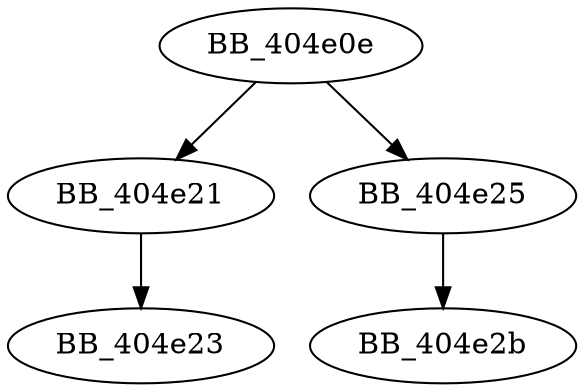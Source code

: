 DiGraph ___crtFlsGetValue{
BB_404e0e->BB_404e21
BB_404e0e->BB_404e25
BB_404e21->BB_404e23
BB_404e25->BB_404e2b
}
